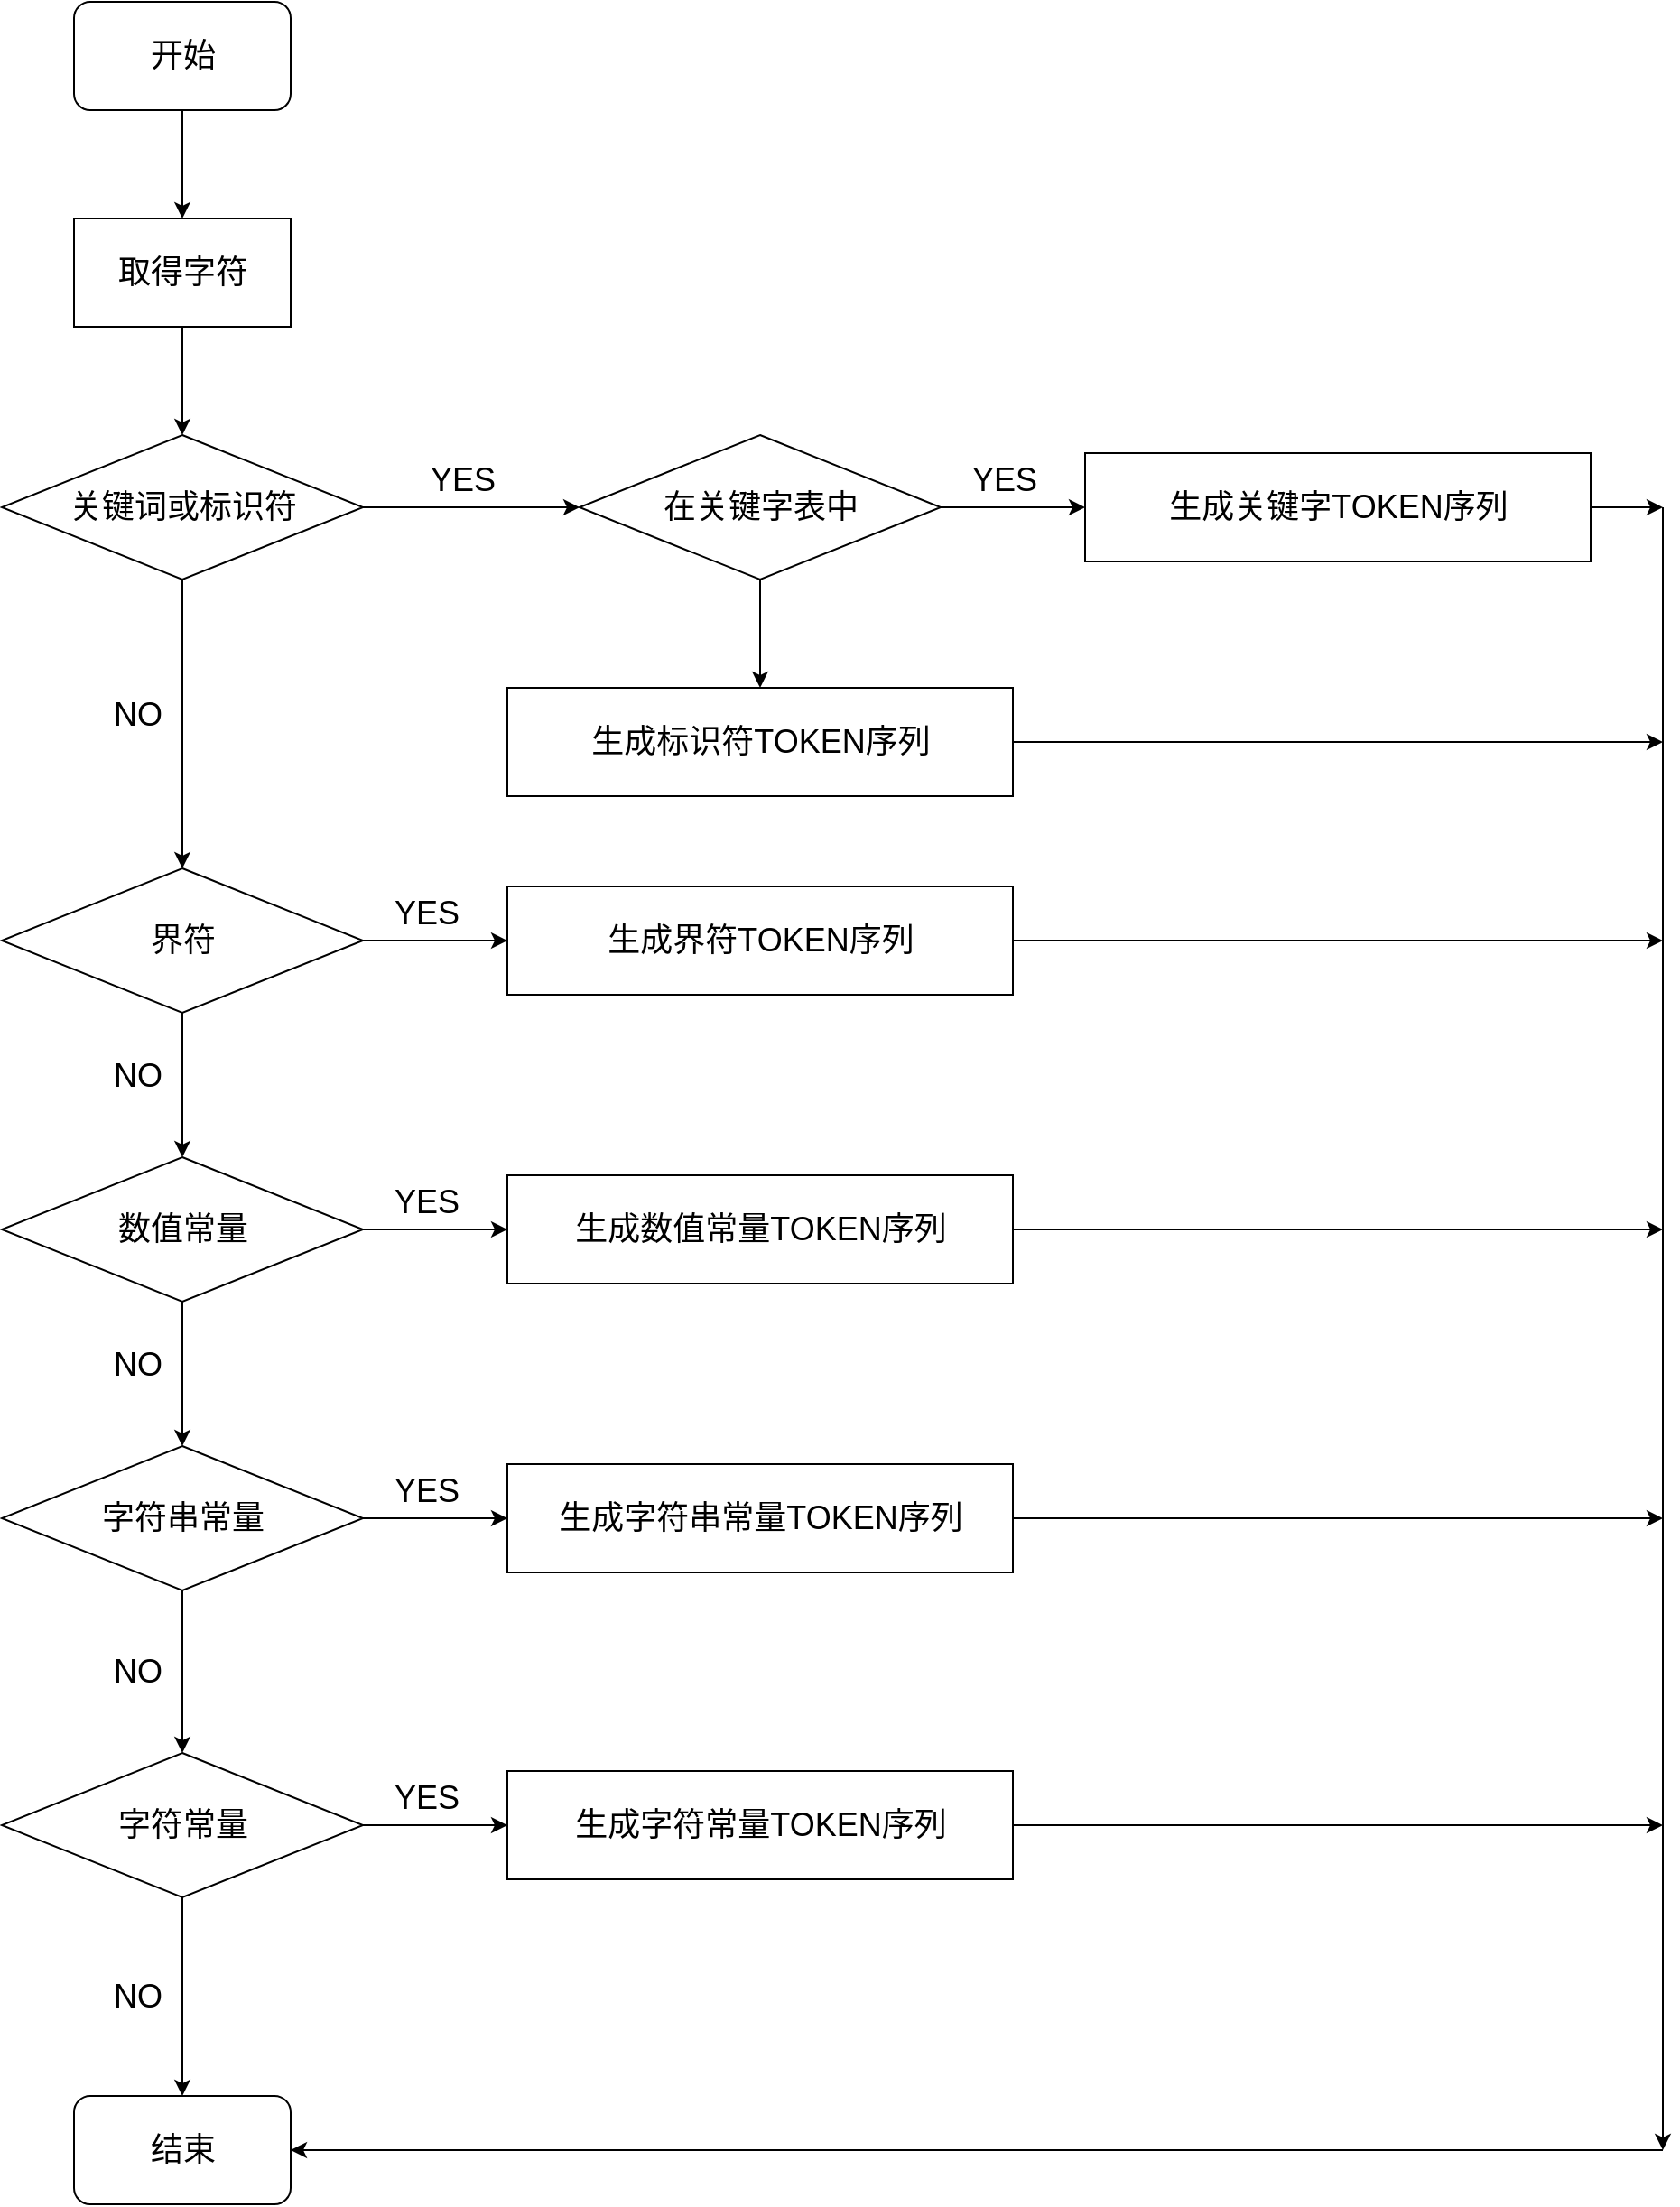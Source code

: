<mxfile version="16.5.1" type="device"><diagram id="Yq_d8he3NlC3jUqHpEWy" name="第 1 页"><mxGraphModel dx="1038" dy="649" grid="1" gridSize="10" guides="1" tooltips="1" connect="1" arrows="1" fold="1" page="1" pageScale="1" pageWidth="827" pageHeight="1169" math="0" shadow="0"><root><mxCell id="0"/><mxCell id="1" parent="0"/><mxCell id="93wP3_jDtLe2HYY94gNh-1" value="" style="rounded=1;whiteSpace=wrap;html=1;" vertex="1" parent="1"><mxGeometry x="320" y="40" width="120" height="60" as="geometry"/></mxCell><mxCell id="93wP3_jDtLe2HYY94gNh-2" value="&lt;font style=&quot;font-size: 18px&quot;&gt;开始&lt;br&gt;&lt;/font&gt;" style="text;html=1;resizable=0;autosize=1;align=center;verticalAlign=middle;points=[];fillColor=none;strokeColor=none;rounded=0;" vertex="1" parent="1"><mxGeometry x="355" y="60" width="50" height="20" as="geometry"/></mxCell><mxCell id="93wP3_jDtLe2HYY94gNh-3" value="" style="rounded=0;whiteSpace=wrap;html=1;fontSize=18;" vertex="1" parent="1"><mxGeometry x="320" y="160" width="120" height="60" as="geometry"/></mxCell><mxCell id="93wP3_jDtLe2HYY94gNh-4" value="取得字符" style="text;html=1;resizable=0;autosize=1;align=center;verticalAlign=middle;points=[];fillColor=none;strokeColor=none;rounded=0;fontSize=18;" vertex="1" parent="1"><mxGeometry x="335" y="175" width="90" height="30" as="geometry"/></mxCell><mxCell id="93wP3_jDtLe2HYY94gNh-5" value="" style="rhombus;whiteSpace=wrap;html=1;fontSize=18;" vertex="1" parent="1"><mxGeometry x="280" y="280" width="200" height="80" as="geometry"/></mxCell><mxCell id="93wP3_jDtLe2HYY94gNh-6" value="关键词或标识符" style="text;html=1;resizable=0;autosize=1;align=center;verticalAlign=middle;points=[];fillColor=none;strokeColor=none;rounded=0;fontSize=18;" vertex="1" parent="1"><mxGeometry x="310" y="305" width="140" height="30" as="geometry"/></mxCell><mxCell id="93wP3_jDtLe2HYY94gNh-7" value="" style="rhombus;whiteSpace=wrap;html=1;fontSize=18;" vertex="1" parent="1"><mxGeometry x="600" y="280" width="200" height="80" as="geometry"/></mxCell><mxCell id="93wP3_jDtLe2HYY94gNh-8" value="在关键字表中" style="text;html=1;resizable=0;autosize=1;align=center;verticalAlign=middle;points=[];fillColor=none;strokeColor=none;rounded=0;fontSize=18;" vertex="1" parent="1"><mxGeometry x="640" y="305" width="120" height="30" as="geometry"/></mxCell><mxCell id="93wP3_jDtLe2HYY94gNh-9" value="" style="rhombus;whiteSpace=wrap;html=1;fontSize=18;" vertex="1" parent="1"><mxGeometry x="280" y="520" width="200" height="80" as="geometry"/></mxCell><mxCell id="93wP3_jDtLe2HYY94gNh-10" value="界符" style="text;html=1;resizable=0;autosize=1;align=center;verticalAlign=middle;points=[];fillColor=none;strokeColor=none;rounded=0;fontSize=18;" vertex="1" parent="1"><mxGeometry x="355" y="545" width="50" height="30" as="geometry"/></mxCell><mxCell id="93wP3_jDtLe2HYY94gNh-11" value="" style="rhombus;whiteSpace=wrap;html=1;fontSize=18;" vertex="1" parent="1"><mxGeometry x="280" y="680" width="200" height="80" as="geometry"/></mxCell><mxCell id="93wP3_jDtLe2HYY94gNh-12" value="数值常量" style="text;html=1;resizable=0;autosize=1;align=center;verticalAlign=middle;points=[];fillColor=none;strokeColor=none;rounded=0;fontSize=18;" vertex="1" parent="1"><mxGeometry x="335" y="705" width="90" height="30" as="geometry"/></mxCell><mxCell id="93wP3_jDtLe2HYY94gNh-13" value="" style="rhombus;whiteSpace=wrap;html=1;fontSize=18;" vertex="1" parent="1"><mxGeometry x="280" y="840" width="200" height="80" as="geometry"/></mxCell><mxCell id="93wP3_jDtLe2HYY94gNh-14" value="字符串常量" style="text;html=1;resizable=0;autosize=1;align=center;verticalAlign=middle;points=[];fillColor=none;strokeColor=none;rounded=0;fontSize=18;" vertex="1" parent="1"><mxGeometry x="325" y="865" width="110" height="30" as="geometry"/></mxCell><mxCell id="93wP3_jDtLe2HYY94gNh-15" value="" style="rhombus;whiteSpace=wrap;html=1;fontSize=18;" vertex="1" parent="1"><mxGeometry x="280" y="1010" width="200" height="80" as="geometry"/></mxCell><mxCell id="93wP3_jDtLe2HYY94gNh-16" value="字符常量" style="text;html=1;resizable=0;autosize=1;align=center;verticalAlign=middle;points=[];fillColor=none;strokeColor=none;rounded=0;fontSize=18;" vertex="1" parent="1"><mxGeometry x="335" y="1035" width="90" height="30" as="geometry"/></mxCell><mxCell id="93wP3_jDtLe2HYY94gNh-17" value="" style="rounded=0;whiteSpace=wrap;html=1;fontSize=18;" vertex="1" parent="1"><mxGeometry x="880" y="290" width="280" height="60" as="geometry"/></mxCell><mxCell id="93wP3_jDtLe2HYY94gNh-18" value="生成关键字TOKEN序列" style="text;html=1;resizable=0;autosize=1;align=center;verticalAlign=middle;points=[];fillColor=none;strokeColor=none;rounded=0;fontSize=18;" vertex="1" parent="1"><mxGeometry x="920" y="305" width="200" height="30" as="geometry"/></mxCell><mxCell id="93wP3_jDtLe2HYY94gNh-19" value="" style="rounded=0;whiteSpace=wrap;html=1;fontSize=18;" vertex="1" parent="1"><mxGeometry x="560" y="420" width="280" height="60" as="geometry"/></mxCell><mxCell id="93wP3_jDtLe2HYY94gNh-20" value="生成标识符TOKEN序列" style="text;html=1;resizable=0;autosize=1;align=center;verticalAlign=middle;points=[];fillColor=none;strokeColor=none;rounded=0;fontSize=18;" vertex="1" parent="1"><mxGeometry x="600" y="435" width="200" height="30" as="geometry"/></mxCell><mxCell id="93wP3_jDtLe2HYY94gNh-21" value="" style="rounded=0;whiteSpace=wrap;html=1;fontSize=18;" vertex="1" parent="1"><mxGeometry x="560" y="690" width="280" height="60" as="geometry"/></mxCell><mxCell id="93wP3_jDtLe2HYY94gNh-22" value="生成数值常量TOKEN序列" style="text;html=1;resizable=0;autosize=1;align=center;verticalAlign=middle;points=[];fillColor=none;strokeColor=none;rounded=0;fontSize=18;" vertex="1" parent="1"><mxGeometry x="590" y="705" width="220" height="30" as="geometry"/></mxCell><mxCell id="93wP3_jDtLe2HYY94gNh-23" value="" style="rounded=0;whiteSpace=wrap;html=1;fontSize=18;" vertex="1" parent="1"><mxGeometry x="560" y="850" width="280" height="60" as="geometry"/></mxCell><mxCell id="93wP3_jDtLe2HYY94gNh-24" value="生成字符串常量TOKEN序列" style="text;html=1;resizable=0;autosize=1;align=center;verticalAlign=middle;points=[];fillColor=none;strokeColor=none;rounded=0;fontSize=18;" vertex="1" parent="1"><mxGeometry x="580" y="865" width="240" height="30" as="geometry"/></mxCell><mxCell id="93wP3_jDtLe2HYY94gNh-25" value="" style="rounded=0;whiteSpace=wrap;html=1;fontSize=18;" vertex="1" parent="1"><mxGeometry x="560" y="1020" width="280" height="60" as="geometry"/></mxCell><mxCell id="93wP3_jDtLe2HYY94gNh-26" value="生成字符常量TOKEN序列" style="text;html=1;resizable=0;autosize=1;align=center;verticalAlign=middle;points=[];fillColor=none;strokeColor=none;rounded=0;fontSize=18;" vertex="1" parent="1"><mxGeometry x="590" y="1035" width="220" height="30" as="geometry"/></mxCell><mxCell id="93wP3_jDtLe2HYY94gNh-27" value="" style="rounded=0;whiteSpace=wrap;html=1;fontSize=18;" vertex="1" parent="1"><mxGeometry x="560" y="530" width="280" height="60" as="geometry"/></mxCell><mxCell id="93wP3_jDtLe2HYY94gNh-28" value="生成界符TOKEN序列" style="text;html=1;resizable=0;autosize=1;align=center;verticalAlign=middle;points=[];fillColor=none;strokeColor=none;rounded=0;fontSize=18;" vertex="1" parent="1"><mxGeometry x="605" y="545" width="190" height="30" as="geometry"/></mxCell><mxCell id="93wP3_jDtLe2HYY94gNh-29" value="" style="rounded=1;whiteSpace=wrap;html=1;" vertex="1" parent="1"><mxGeometry x="320" y="1200" width="120" height="60" as="geometry"/></mxCell><mxCell id="93wP3_jDtLe2HYY94gNh-30" value="&lt;font style=&quot;font-size: 18px&quot;&gt;结束&lt;br&gt;&lt;/font&gt;" style="text;html=1;resizable=0;autosize=1;align=center;verticalAlign=middle;points=[];fillColor=none;strokeColor=none;rounded=0;" vertex="1" parent="1"><mxGeometry x="355" y="1220" width="50" height="20" as="geometry"/></mxCell><mxCell id="93wP3_jDtLe2HYY94gNh-32" value="" style="endArrow=classic;html=1;rounded=0;fontSize=18;exitX=0.5;exitY=1;exitDx=0;exitDy=0;entryX=0.5;entryY=0;entryDx=0;entryDy=0;" edge="1" parent="1" source="93wP3_jDtLe2HYY94gNh-1" target="93wP3_jDtLe2HYY94gNh-3"><mxGeometry width="50" height="50" relative="1" as="geometry"><mxPoint x="440" y="120" as="sourcePoint"/><mxPoint x="490" y="70" as="targetPoint"/></mxGeometry></mxCell><mxCell id="93wP3_jDtLe2HYY94gNh-33" value="" style="endArrow=classic;html=1;rounded=0;fontSize=18;exitX=0.5;exitY=1;exitDx=0;exitDy=0;entryX=0.5;entryY=0;entryDx=0;entryDy=0;" edge="1" parent="1" source="93wP3_jDtLe2HYY94gNh-3" target="93wP3_jDtLe2HYY94gNh-5"><mxGeometry width="50" height="50" relative="1" as="geometry"><mxPoint x="530" y="130" as="sourcePoint"/><mxPoint x="580" y="80" as="targetPoint"/></mxGeometry></mxCell><mxCell id="93wP3_jDtLe2HYY94gNh-34" value="" style="endArrow=classic;html=1;rounded=0;fontSize=18;exitX=0.5;exitY=1;exitDx=0;exitDy=0;entryX=0.5;entryY=0;entryDx=0;entryDy=0;" edge="1" parent="1" source="93wP3_jDtLe2HYY94gNh-5" target="93wP3_jDtLe2HYY94gNh-9"><mxGeometry width="50" height="50" relative="1" as="geometry"><mxPoint x="460" y="380" as="sourcePoint"/><mxPoint x="510" y="330" as="targetPoint"/></mxGeometry></mxCell><mxCell id="93wP3_jDtLe2HYY94gNh-35" value="" style="endArrow=classic;html=1;rounded=0;fontSize=18;exitX=1;exitY=0.5;exitDx=0;exitDy=0;" edge="1" parent="1" source="93wP3_jDtLe2HYY94gNh-5" target="93wP3_jDtLe2HYY94gNh-7"><mxGeometry width="50" height="50" relative="1" as="geometry"><mxPoint x="550" y="150" as="sourcePoint"/><mxPoint x="600" y="100" as="targetPoint"/></mxGeometry></mxCell><mxCell id="93wP3_jDtLe2HYY94gNh-36" value="" style="endArrow=classic;html=1;rounded=0;fontSize=18;exitX=1;exitY=0.5;exitDx=0;exitDy=0;entryX=0;entryY=0.5;entryDx=0;entryDy=0;" edge="1" parent="1" source="93wP3_jDtLe2HYY94gNh-7" target="93wP3_jDtLe2HYY94gNh-17"><mxGeometry width="50" height="50" relative="1" as="geometry"><mxPoint x="600" y="160" as="sourcePoint"/><mxPoint x="650" y="110" as="targetPoint"/></mxGeometry></mxCell><mxCell id="93wP3_jDtLe2HYY94gNh-37" value="" style="endArrow=classic;html=1;rounded=0;fontSize=18;exitX=0.5;exitY=1;exitDx=0;exitDy=0;entryX=0.5;entryY=0;entryDx=0;entryDy=0;" edge="1" parent="1" source="93wP3_jDtLe2HYY94gNh-7" target="93wP3_jDtLe2HYY94gNh-19"><mxGeometry width="50" height="50" relative="1" as="geometry"><mxPoint x="900" y="490" as="sourcePoint"/><mxPoint x="950" y="440" as="targetPoint"/></mxGeometry></mxCell><mxCell id="93wP3_jDtLe2HYY94gNh-38" value="" style="endArrow=classic;html=1;rounded=0;fontSize=18;exitX=1;exitY=0.5;exitDx=0;exitDy=0;" edge="1" parent="1" source="93wP3_jDtLe2HYY94gNh-9"><mxGeometry width="50" height="50" relative="1" as="geometry"><mxPoint x="940" y="590" as="sourcePoint"/><mxPoint x="560" y="560" as="targetPoint"/></mxGeometry></mxCell><mxCell id="93wP3_jDtLe2HYY94gNh-39" value="" style="endArrow=classic;html=1;rounded=0;fontSize=18;exitX=0.5;exitY=1;exitDx=0;exitDy=0;entryX=0.5;entryY=0;entryDx=0;entryDy=0;" edge="1" parent="1" source="93wP3_jDtLe2HYY94gNh-9" target="93wP3_jDtLe2HYY94gNh-11"><mxGeometry width="50" height="50" relative="1" as="geometry"><mxPoint x="380" y="670" as="sourcePoint"/><mxPoint x="980" y="470" as="targetPoint"/></mxGeometry></mxCell><mxCell id="93wP3_jDtLe2HYY94gNh-40" value="" style="endArrow=classic;html=1;rounded=0;fontSize=18;exitX=1;exitY=0.5;exitDx=0;exitDy=0;entryX=0;entryY=0.5;entryDx=0;entryDy=0;" edge="1" parent="1" source="93wP3_jDtLe2HYY94gNh-11" target="93wP3_jDtLe2HYY94gNh-21"><mxGeometry width="50" height="50" relative="1" as="geometry"><mxPoint x="980" y="530" as="sourcePoint"/><mxPoint x="1030" y="480" as="targetPoint"/></mxGeometry></mxCell><mxCell id="93wP3_jDtLe2HYY94gNh-41" value="" style="endArrow=classic;html=1;rounded=0;fontSize=18;exitX=0.5;exitY=1;exitDx=0;exitDy=0;entryX=0.5;entryY=0;entryDx=0;entryDy=0;" edge="1" parent="1" source="93wP3_jDtLe2HYY94gNh-11" target="93wP3_jDtLe2HYY94gNh-13"><mxGeometry width="50" height="50" relative="1" as="geometry"><mxPoint x="440" y="780" as="sourcePoint"/><mxPoint x="490" y="730" as="targetPoint"/></mxGeometry></mxCell><mxCell id="93wP3_jDtLe2HYY94gNh-42" value="" style="endArrow=classic;html=1;rounded=0;fontSize=18;exitX=1;exitY=0.5;exitDx=0;exitDy=0;entryX=0;entryY=0.5;entryDx=0;entryDy=0;" edge="1" parent="1" source="93wP3_jDtLe2HYY94gNh-13" target="93wP3_jDtLe2HYY94gNh-23"><mxGeometry width="50" height="50" relative="1" as="geometry"><mxPoint x="520" y="800" as="sourcePoint"/><mxPoint x="570" y="750" as="targetPoint"/></mxGeometry></mxCell><mxCell id="93wP3_jDtLe2HYY94gNh-43" value="" style="endArrow=classic;html=1;rounded=0;fontSize=18;exitX=0.5;exitY=1;exitDx=0;exitDy=0;entryX=0.5;entryY=0;entryDx=0;entryDy=0;" edge="1" parent="1" source="93wP3_jDtLe2HYY94gNh-13" target="93wP3_jDtLe2HYY94gNh-15"><mxGeometry width="50" height="50" relative="1" as="geometry"><mxPoint x="490" y="930" as="sourcePoint"/><mxPoint x="540" y="880" as="targetPoint"/></mxGeometry></mxCell><mxCell id="93wP3_jDtLe2HYY94gNh-44" value="" style="endArrow=classic;html=1;rounded=0;fontSize=18;exitX=1;exitY=0.5;exitDx=0;exitDy=0;entryX=0;entryY=0.5;entryDx=0;entryDy=0;" edge="1" parent="1" source="93wP3_jDtLe2HYY94gNh-15" target="93wP3_jDtLe2HYY94gNh-25"><mxGeometry width="50" height="50" relative="1" as="geometry"><mxPoint x="490" y="950" as="sourcePoint"/><mxPoint x="540" y="900" as="targetPoint"/></mxGeometry></mxCell><mxCell id="93wP3_jDtLe2HYY94gNh-45" value="" style="endArrow=classic;html=1;rounded=0;fontSize=18;exitX=0.5;exitY=1;exitDx=0;exitDy=0;entryX=0.5;entryY=0;entryDx=0;entryDy=0;" edge="1" parent="1" source="93wP3_jDtLe2HYY94gNh-15" target="93wP3_jDtLe2HYY94gNh-29"><mxGeometry width="50" height="50" relative="1" as="geometry"><mxPoint x="500" y="1080" as="sourcePoint"/><mxPoint x="550" y="1030" as="targetPoint"/></mxGeometry></mxCell><mxCell id="93wP3_jDtLe2HYY94gNh-46" value="" style="endArrow=classic;html=1;rounded=0;fontSize=18;exitX=1;exitY=0.5;exitDx=0;exitDy=0;" edge="1" parent="1" source="93wP3_jDtLe2HYY94gNh-17"><mxGeometry width="50" height="50" relative="1" as="geometry"><mxPoint x="1050" y="580" as="sourcePoint"/><mxPoint x="1200" y="320" as="targetPoint"/></mxGeometry></mxCell><mxCell id="93wP3_jDtLe2HYY94gNh-47" value="" style="endArrow=classic;html=1;rounded=0;fontSize=18;" edge="1" parent="1"><mxGeometry width="50" height="50" relative="1" as="geometry"><mxPoint x="1200" y="320" as="sourcePoint"/><mxPoint x="1200" y="1230" as="targetPoint"/></mxGeometry></mxCell><mxCell id="93wP3_jDtLe2HYY94gNh-48" value="" style="endArrow=classic;html=1;rounded=0;fontSize=18;entryX=1;entryY=0.5;entryDx=0;entryDy=0;" edge="1" parent="1" target="93wP3_jDtLe2HYY94gNh-29"><mxGeometry width="50" height="50" relative="1" as="geometry"><mxPoint x="1200" y="1230" as="sourcePoint"/><mxPoint x="1000" y="1110" as="targetPoint"/></mxGeometry></mxCell><mxCell id="93wP3_jDtLe2HYY94gNh-49" value="" style="endArrow=classic;html=1;rounded=0;fontSize=18;exitX=1;exitY=0.5;exitDx=0;exitDy=0;" edge="1" parent="1" source="93wP3_jDtLe2HYY94gNh-25"><mxGeometry width="50" height="50" relative="1" as="geometry"><mxPoint x="920" y="870" as="sourcePoint"/><mxPoint x="1200" y="1050" as="targetPoint"/></mxGeometry></mxCell><mxCell id="93wP3_jDtLe2HYY94gNh-50" value="" style="endArrow=classic;html=1;rounded=0;fontSize=18;exitX=1;exitY=0.5;exitDx=0;exitDy=0;" edge="1" parent="1" source="93wP3_jDtLe2HYY94gNh-23"><mxGeometry width="50" height="50" relative="1" as="geometry"><mxPoint x="960" y="850" as="sourcePoint"/><mxPoint x="1200" y="880" as="targetPoint"/></mxGeometry></mxCell><mxCell id="93wP3_jDtLe2HYY94gNh-51" value="" style="endArrow=classic;html=1;rounded=0;fontSize=18;exitX=1;exitY=0.5;exitDx=0;exitDy=0;" edge="1" parent="1" source="93wP3_jDtLe2HYY94gNh-21"><mxGeometry width="50" height="50" relative="1" as="geometry"><mxPoint x="1000" y="730" as="sourcePoint"/><mxPoint x="1200" y="720" as="targetPoint"/></mxGeometry></mxCell><mxCell id="93wP3_jDtLe2HYY94gNh-52" value="" style="endArrow=classic;html=1;rounded=0;fontSize=18;exitX=1;exitY=0.5;exitDx=0;exitDy=0;" edge="1" parent="1" source="93wP3_jDtLe2HYY94gNh-27"><mxGeometry width="50" height="50" relative="1" as="geometry"><mxPoint x="940" y="570" as="sourcePoint"/><mxPoint x="1200" y="560" as="targetPoint"/></mxGeometry></mxCell><mxCell id="93wP3_jDtLe2HYY94gNh-53" value="" style="endArrow=classic;html=1;rounded=0;fontSize=18;exitX=1;exitY=0.5;exitDx=0;exitDy=0;" edge="1" parent="1" source="93wP3_jDtLe2HYY94gNh-19"><mxGeometry width="50" height="50" relative="1" as="geometry"><mxPoint x="960" y="450" as="sourcePoint"/><mxPoint x="1200" y="450" as="targetPoint"/></mxGeometry></mxCell><mxCell id="93wP3_jDtLe2HYY94gNh-55" value="YES" style="text;html=1;resizable=0;autosize=1;align=center;verticalAlign=middle;points=[];fillColor=none;strokeColor=none;rounded=0;fontSize=18;" vertex="1" parent="1"><mxGeometry x="510" y="290" width="50" height="30" as="geometry"/></mxCell><mxCell id="93wP3_jDtLe2HYY94gNh-56" value="YES" style="text;html=1;resizable=0;autosize=1;align=center;verticalAlign=middle;points=[];fillColor=none;strokeColor=none;rounded=0;fontSize=18;" vertex="1" parent="1"><mxGeometry x="810" y="290" width="50" height="30" as="geometry"/></mxCell><mxCell id="93wP3_jDtLe2HYY94gNh-57" value="YES" style="text;html=1;resizable=0;autosize=1;align=center;verticalAlign=middle;points=[];fillColor=none;strokeColor=none;rounded=0;fontSize=18;" vertex="1" parent="1"><mxGeometry x="490" y="530" width="50" height="30" as="geometry"/></mxCell><mxCell id="93wP3_jDtLe2HYY94gNh-58" value="YES" style="text;html=1;resizable=0;autosize=1;align=center;verticalAlign=middle;points=[];fillColor=none;strokeColor=none;rounded=0;fontSize=18;" vertex="1" parent="1"><mxGeometry x="490" y="690" width="50" height="30" as="geometry"/></mxCell><mxCell id="93wP3_jDtLe2HYY94gNh-59" value="YES" style="text;html=1;resizable=0;autosize=1;align=center;verticalAlign=middle;points=[];fillColor=none;strokeColor=none;rounded=0;fontSize=18;" vertex="1" parent="1"><mxGeometry x="490" y="850" width="50" height="30" as="geometry"/></mxCell><mxCell id="93wP3_jDtLe2HYY94gNh-60" value="YES" style="text;html=1;resizable=0;autosize=1;align=center;verticalAlign=middle;points=[];fillColor=none;strokeColor=none;rounded=0;fontSize=18;" vertex="1" parent="1"><mxGeometry x="490" y="1020" width="50" height="30" as="geometry"/></mxCell><mxCell id="93wP3_jDtLe2HYY94gNh-61" value="NO" style="text;html=1;resizable=0;autosize=1;align=center;verticalAlign=middle;points=[];fillColor=none;strokeColor=none;rounded=0;fontSize=18;" vertex="1" parent="1"><mxGeometry x="335" y="420" width="40" height="30" as="geometry"/></mxCell><mxCell id="93wP3_jDtLe2HYY94gNh-62" value="NO" style="text;html=1;resizable=0;autosize=1;align=center;verticalAlign=middle;points=[];fillColor=none;strokeColor=none;rounded=0;fontSize=18;" vertex="1" parent="1"><mxGeometry x="335" y="620" width="40" height="30" as="geometry"/></mxCell><mxCell id="93wP3_jDtLe2HYY94gNh-63" value="NO" style="text;html=1;resizable=0;autosize=1;align=center;verticalAlign=middle;points=[];fillColor=none;strokeColor=none;rounded=0;fontSize=18;" vertex="1" parent="1"><mxGeometry x="335" y="780" width="40" height="30" as="geometry"/></mxCell><mxCell id="93wP3_jDtLe2HYY94gNh-64" value="NO" style="text;html=1;resizable=0;autosize=1;align=center;verticalAlign=middle;points=[];fillColor=none;strokeColor=none;rounded=0;fontSize=18;" vertex="1" parent="1"><mxGeometry x="335" y="950" width="40" height="30" as="geometry"/></mxCell><mxCell id="93wP3_jDtLe2HYY94gNh-65" value="NO" style="text;html=1;resizable=0;autosize=1;align=center;verticalAlign=middle;points=[];fillColor=none;strokeColor=none;rounded=0;fontSize=18;" vertex="1" parent="1"><mxGeometry x="335" y="1130" width="40" height="30" as="geometry"/></mxCell></root></mxGraphModel></diagram></mxfile>